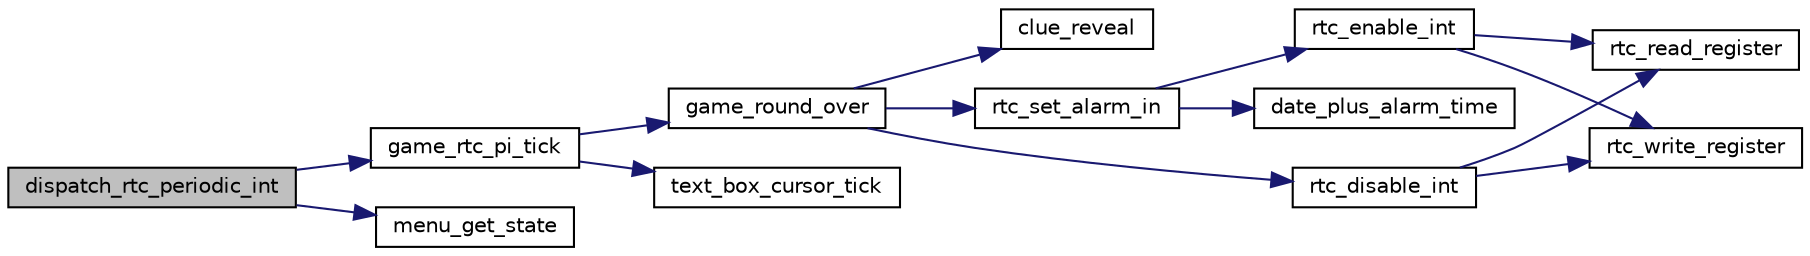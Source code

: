 digraph "dispatch_rtc_periodic_int"
{
 // LATEX_PDF_SIZE
  edge [fontname="Helvetica",fontsize="10",labelfontname="Helvetica",labelfontsize="10"];
  node [fontname="Helvetica",fontsize="10",shape=record];
  rankdir="LR";
  Node1 [label="dispatch_rtc_periodic_int",height=0.2,width=0.4,color="black", fillcolor="grey75", style="filled", fontcolor="black",tooltip="Dispatches a rtc periodic interrupt."];
  Node1 -> Node2 [color="midnightblue",fontsize="10",style="solid",fontname="Helvetica"];
  Node2 [label="game_rtc_pi_tick",height=0.2,width=0.4,color="black", fillcolor="white", style="filled",URL="$group__game.html#ga159cd81ebf01a5ccd6a0f96aaffb2530",tooltip="Updates the game due to a rtc periodic interrupt."];
  Node2 -> Node3 [color="midnightblue",fontsize="10",style="solid",fontname="Helvetica"];
  Node3 [label="game_round_over",height=0.2,width=0.4,color="black", fillcolor="white", style="filled",URL="$group__game.html#ga3e3b7cd44197d8a1bd11f7f82aa3c767",tooltip="Ends the current round."];
  Node3 -> Node4 [color="midnightblue",fontsize="10",style="solid",fontname="Helvetica"];
  Node4 [label="clue_reveal",height=0.2,width=0.4,color="black", fillcolor="white", style="filled",URL="$group__clue.html#ga4362997e5a7009bc2cd0fe105e2fa9fc",tooltip="Makes the whole word revealed in the given word clue."];
  Node3 -> Node5 [color="midnightblue",fontsize="10",style="solid",fontname="Helvetica"];
  Node5 [label="rtc_disable_int",height=0.2,width=0.4,color="black", fillcolor="white", style="filled",URL="$group__rtc.html#gad0e26524911e8ec8710cd8364fcd924a",tooltip="Disables a type of interrupt."];
  Node5 -> Node6 [color="midnightblue",fontsize="10",style="solid",fontname="Helvetica"];
  Node6 [label="rtc_read_register",height=0.2,width=0.4,color="black", fillcolor="white", style="filled",URL="$group__rtc.html#gaeb22f43773d6e29365a07f7f847dfbb9",tooltip="Reads data from a RTC register."];
  Node5 -> Node7 [color="midnightblue",fontsize="10",style="solid",fontname="Helvetica"];
  Node7 [label="rtc_write_register",height=0.2,width=0.4,color="black", fillcolor="white", style="filled",URL="$group__rtc.html#ga30aa093c07ae9ee5626c2a50a40641d1",tooltip="Writes data to a RTC register."];
  Node3 -> Node8 [color="midnightblue",fontsize="10",style="solid",fontname="Helvetica"];
  Node8 [label="rtc_set_alarm_in",height=0.2,width=0.4,color="black", fillcolor="white", style="filled",URL="$group__rtc.html#ga49dc9bc6e37a97deaf7ee0dc0f9110e1",tooltip="Sets an alarm with remaining time to alarm from now."];
  Node8 -> Node9 [color="midnightblue",fontsize="10",style="solid",fontname="Helvetica"];
  Node9 [label="date_plus_alarm_time",height=0.2,width=0.4,color="black", fillcolor="white", style="filled",URL="$group__date.html#gacf12b565d3e4489dd6026ce1ee6b5ebc",tooltip="Adds a date_t to a rtc_alarm_time_t."];
  Node8 -> Node10 [color="midnightblue",fontsize="10",style="solid",fontname="Helvetica"];
  Node10 [label="rtc_enable_int",height=0.2,width=0.4,color="black", fillcolor="white", style="filled",URL="$group__rtc.html#ga2780c6d57b30b6d1804927a1d5c1dd1b",tooltip="Enables a type of interrupt with the given configuration."];
  Node10 -> Node6 [color="midnightblue",fontsize="10",style="solid",fontname="Helvetica"];
  Node10 -> Node7 [color="midnightblue",fontsize="10",style="solid",fontname="Helvetica"];
  Node2 -> Node11 [color="midnightblue",fontsize="10",style="solid",fontname="Helvetica"];
  Node11 [label="text_box_cursor_tick",height=0.2,width=0.4,color="black", fillcolor="white", style="filled",URL="$group__textbox.html#gac1a3e084fe80da6c19350883e01cfef3",tooltip="Switches the visibility of the text cursor of a given text box."];
  Node1 -> Node12 [color="midnightblue",fontsize="10",style="solid",fontname="Helvetica"];
  Node12 [label="menu_get_state",height=0.2,width=0.4,color="black", fillcolor="white", style="filled",URL="$group__menu.html#gac5400d8b25e29b894ee7a94f3f4a0586",tooltip="Gets the current menu state."];
}
